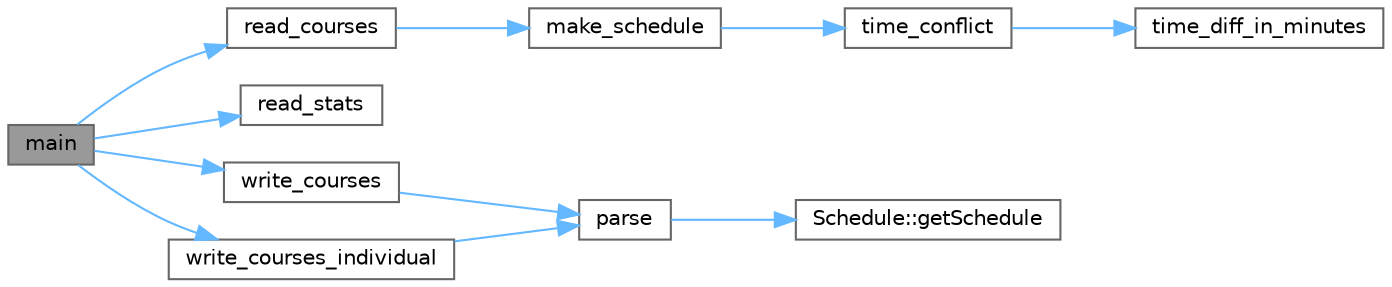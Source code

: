 digraph "main"
{
 // LATEX_PDF_SIZE
  bgcolor="transparent";
  edge [fontname=Helvetica,fontsize=10,labelfontname=Helvetica,labelfontsize=10];
  node [fontname=Helvetica,fontsize=10,shape=box,height=0.2,width=0.4];
  rankdir="LR";
  Node1 [id="Node000001",label="main",height=0.2,width=0.4,color="gray40", fillcolor="grey60", style="filled", fontcolor="black",tooltip=" "];
  Node1 -> Node2 [id="edge1_Node000001_Node000002",color="steelblue1",style="solid",tooltip=" "];
  Node2 [id="Node000002",label="read_courses",height=0.2,width=0.4,color="grey40", fillcolor="white", style="filled",URL="$json__parser_8cpp.html#a8e897fb8792e159fb9eeb1993c833f25",tooltip=" "];
  Node2 -> Node3 [id="edge2_Node000002_Node000003",color="steelblue1",style="solid",tooltip=" "];
  Node3 [id="Node000003",label="make_schedule",height=0.2,width=0.4,color="grey40", fillcolor="white", style="filled",URL="$schedule__maker_8cpp.html#ac55230e981ba928560168541126d3a00",tooltip=" "];
  Node3 -> Node4 [id="edge3_Node000003_Node000004",color="steelblue1",style="solid",tooltip=" "];
  Node4 [id="Node000004",label="time_conflict",height=0.2,width=0.4,color="grey40", fillcolor="white", style="filled",URL="$schedule__maker_8cpp.html#aaa4b199053a37d93320364c8459d7ded",tooltip=" "];
  Node4 -> Node5 [id="edge4_Node000004_Node000005",color="steelblue1",style="solid",tooltip=" "];
  Node5 [id="Node000005",label="time_diff_in_minutes",height=0.2,width=0.4,color="grey40", fillcolor="white", style="filled",URL="$schedule__maker_8cpp.html#ab756784d7a4d58f3c8ba9c042d42a1cb",tooltip=" "];
  Node1 -> Node6 [id="edge5_Node000001_Node000006",color="steelblue1",style="solid",tooltip=" "];
  Node6 [id="Node000006",label="read_stats",height=0.2,width=0.4,color="grey40", fillcolor="white", style="filled",URL="$json__parser_8cpp.html#acd1db99d75bddb202e0db5c26f18a3c6",tooltip=" "];
  Node1 -> Node7 [id="edge6_Node000001_Node000007",color="steelblue1",style="solid",tooltip=" "];
  Node7 [id="Node000007",label="write_courses",height=0.2,width=0.4,color="grey40", fillcolor="white", style="filled",URL="$json__parser_8cpp.html#abd1cb0ffcdfd1597173b4bb250503bed",tooltip=" "];
  Node7 -> Node8 [id="edge7_Node000007_Node000008",color="steelblue1",style="solid",tooltip=" "];
  Node8 [id="Node000008",label="parse",height=0.2,width=0.4,color="grey40", fillcolor="white", style="filled",URL="$json__parser_8cpp.html#a05378c4e9e46b5b68d745abfb098160b",tooltip=" "];
  Node8 -> Node9 [id="edge8_Node000008_Node000009",color="steelblue1",style="solid",tooltip=" "];
  Node9 [id="Node000009",label="Schedule::getSchedule",height=0.2,width=0.4,color="grey40", fillcolor="white", style="filled",URL="$classSchedule.html#a4b53b4760e4ce137dfd6ed105dfe4856",tooltip=" "];
  Node1 -> Node10 [id="edge9_Node000001_Node000010",color="steelblue1",style="solid",tooltip=" "];
  Node10 [id="Node000010",label="write_courses_individual",height=0.2,width=0.4,color="grey40", fillcolor="white", style="filled",URL="$json__parser_8cpp.html#aaf2f32d23dc02195c924e617be09c18f",tooltip=" "];
  Node10 -> Node8 [id="edge10_Node000010_Node000008",color="steelblue1",style="solid",tooltip=" "];
}
